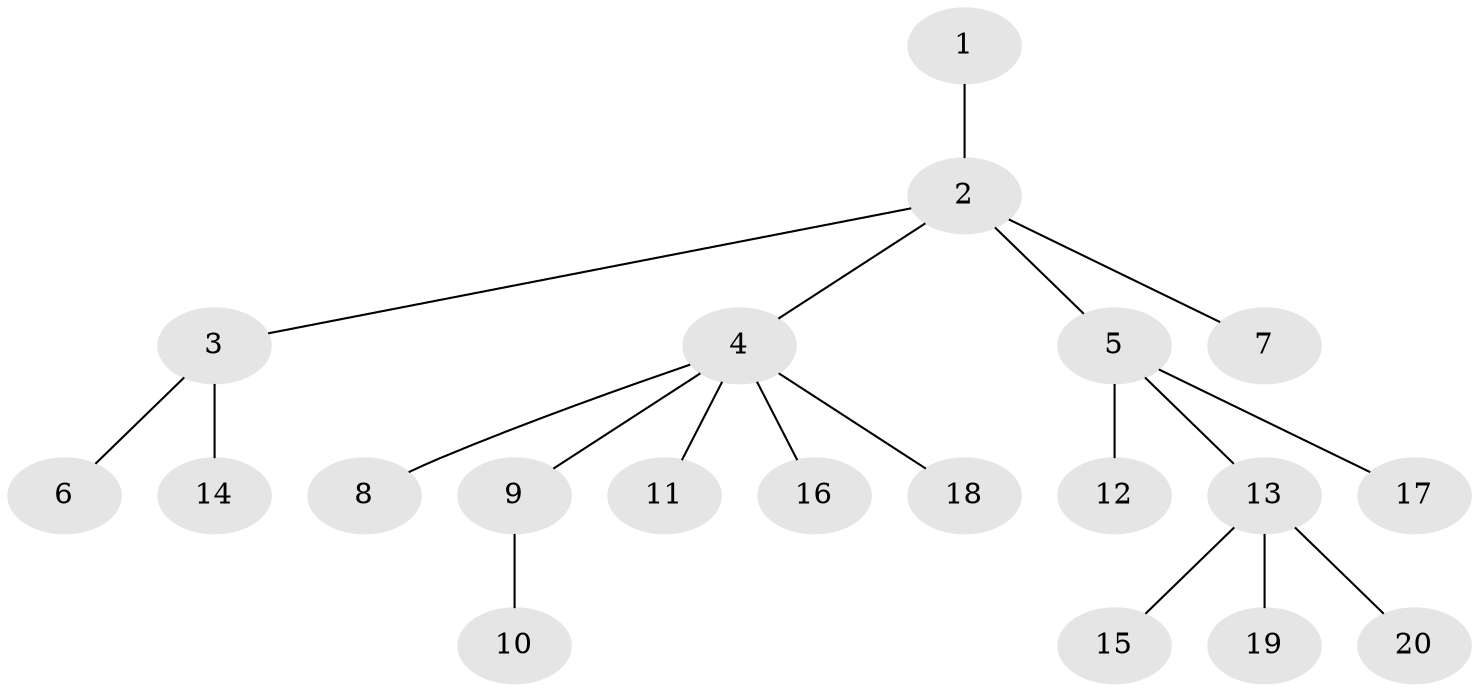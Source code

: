 // Generated by graph-tools (version 1.1) at 2025/46/02/15/25 05:46:28]
// undirected, 20 vertices, 19 edges
graph export_dot {
graph [start="1"]
  node [color=gray90,style=filled];
  1;
  2;
  3;
  4;
  5;
  6;
  7;
  8;
  9;
  10;
  11;
  12;
  13;
  14;
  15;
  16;
  17;
  18;
  19;
  20;
  1 -- 2;
  2 -- 3;
  2 -- 4;
  2 -- 5;
  2 -- 7;
  3 -- 6;
  3 -- 14;
  4 -- 8;
  4 -- 9;
  4 -- 11;
  4 -- 16;
  4 -- 18;
  5 -- 12;
  5 -- 13;
  5 -- 17;
  9 -- 10;
  13 -- 15;
  13 -- 19;
  13 -- 20;
}
